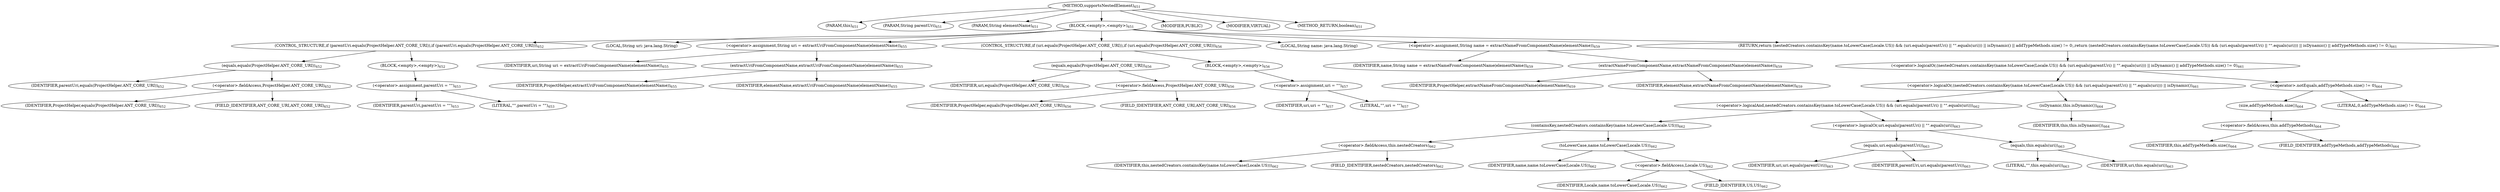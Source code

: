 digraph "supportsNestedElement" {  
"1521" [label = <(METHOD,supportsNestedElement)<SUB>651</SUB>> ]
"36" [label = <(PARAM,this)<SUB>651</SUB>> ]
"1522" [label = <(PARAM,String parentUri)<SUB>651</SUB>> ]
"1523" [label = <(PARAM,String elementName)<SUB>651</SUB>> ]
"1524" [label = <(BLOCK,&lt;empty&gt;,&lt;empty&gt;)<SUB>651</SUB>> ]
"1525" [label = <(CONTROL_STRUCTURE,if (parentUri.equals(ProjectHelper.ANT_CORE_URI)),if (parentUri.equals(ProjectHelper.ANT_CORE_URI)))<SUB>652</SUB>> ]
"1526" [label = <(equals,equals(ProjectHelper.ANT_CORE_URI))<SUB>652</SUB>> ]
"1527" [label = <(IDENTIFIER,parentUri,equals(ProjectHelper.ANT_CORE_URI))<SUB>652</SUB>> ]
"1528" [label = <(&lt;operator&gt;.fieldAccess,ProjectHelper.ANT_CORE_URI)<SUB>652</SUB>> ]
"1529" [label = <(IDENTIFIER,ProjectHelper,equals(ProjectHelper.ANT_CORE_URI))<SUB>652</SUB>> ]
"1530" [label = <(FIELD_IDENTIFIER,ANT_CORE_URI,ANT_CORE_URI)<SUB>652</SUB>> ]
"1531" [label = <(BLOCK,&lt;empty&gt;,&lt;empty&gt;)<SUB>652</SUB>> ]
"1532" [label = <(&lt;operator&gt;.assignment,parentUri = &quot;&quot;)<SUB>653</SUB>> ]
"1533" [label = <(IDENTIFIER,parentUri,parentUri = &quot;&quot;)<SUB>653</SUB>> ]
"1534" [label = <(LITERAL,&quot;&quot;,parentUri = &quot;&quot;)<SUB>653</SUB>> ]
"1535" [label = <(LOCAL,String uri: java.lang.String)> ]
"1536" [label = <(&lt;operator&gt;.assignment,String uri = extractUriFromComponentName(elementName))<SUB>655</SUB>> ]
"1537" [label = <(IDENTIFIER,uri,String uri = extractUriFromComponentName(elementName))<SUB>655</SUB>> ]
"1538" [label = <(extractUriFromComponentName,extractUriFromComponentName(elementName))<SUB>655</SUB>> ]
"1539" [label = <(IDENTIFIER,ProjectHelper,extractUriFromComponentName(elementName))<SUB>655</SUB>> ]
"1540" [label = <(IDENTIFIER,elementName,extractUriFromComponentName(elementName))<SUB>655</SUB>> ]
"1541" [label = <(CONTROL_STRUCTURE,if (uri.equals(ProjectHelper.ANT_CORE_URI)),if (uri.equals(ProjectHelper.ANT_CORE_URI)))<SUB>656</SUB>> ]
"1542" [label = <(equals,equals(ProjectHelper.ANT_CORE_URI))<SUB>656</SUB>> ]
"1543" [label = <(IDENTIFIER,uri,equals(ProjectHelper.ANT_CORE_URI))<SUB>656</SUB>> ]
"1544" [label = <(&lt;operator&gt;.fieldAccess,ProjectHelper.ANT_CORE_URI)<SUB>656</SUB>> ]
"1545" [label = <(IDENTIFIER,ProjectHelper,equals(ProjectHelper.ANT_CORE_URI))<SUB>656</SUB>> ]
"1546" [label = <(FIELD_IDENTIFIER,ANT_CORE_URI,ANT_CORE_URI)<SUB>656</SUB>> ]
"1547" [label = <(BLOCK,&lt;empty&gt;,&lt;empty&gt;)<SUB>656</SUB>> ]
"1548" [label = <(&lt;operator&gt;.assignment,uri = &quot;&quot;)<SUB>657</SUB>> ]
"1549" [label = <(IDENTIFIER,uri,uri = &quot;&quot;)<SUB>657</SUB>> ]
"1550" [label = <(LITERAL,&quot;&quot;,uri = &quot;&quot;)<SUB>657</SUB>> ]
"1551" [label = <(LOCAL,String name: java.lang.String)> ]
"1552" [label = <(&lt;operator&gt;.assignment,String name = extractNameFromComponentName(elementName))<SUB>659</SUB>> ]
"1553" [label = <(IDENTIFIER,name,String name = extractNameFromComponentName(elementName))<SUB>659</SUB>> ]
"1554" [label = <(extractNameFromComponentName,extractNameFromComponentName(elementName))<SUB>659</SUB>> ]
"1555" [label = <(IDENTIFIER,ProjectHelper,extractNameFromComponentName(elementName))<SUB>659</SUB>> ]
"1556" [label = <(IDENTIFIER,elementName,extractNameFromComponentName(elementName))<SUB>659</SUB>> ]
"1557" [label = <(RETURN,return (nestedCreators.containsKey(name.toLowerCase(Locale.US)) &amp;&amp; (uri.equals(parentUri) || &quot;&quot;.equals(uri))) || isDynamic() || addTypeMethods.size() != 0;,return (nestedCreators.containsKey(name.toLowerCase(Locale.US)) &amp;&amp; (uri.equals(parentUri) || &quot;&quot;.equals(uri))) || isDynamic() || addTypeMethods.size() != 0;)<SUB>661</SUB>> ]
"1558" [label = <(&lt;operator&gt;.logicalOr,(nestedCreators.containsKey(name.toLowerCase(Locale.US)) &amp;&amp; (uri.equals(parentUri) || &quot;&quot;.equals(uri))) || isDynamic() || addTypeMethods.size() != 0)<SUB>661</SUB>> ]
"1559" [label = <(&lt;operator&gt;.logicalOr,(nestedCreators.containsKey(name.toLowerCase(Locale.US)) &amp;&amp; (uri.equals(parentUri) || &quot;&quot;.equals(uri))) || isDynamic())<SUB>661</SUB>> ]
"1560" [label = <(&lt;operator&gt;.logicalAnd,nestedCreators.containsKey(name.toLowerCase(Locale.US)) &amp;&amp; (uri.equals(parentUri) || &quot;&quot;.equals(uri)))<SUB>662</SUB>> ]
"1561" [label = <(containsKey,nestedCreators.containsKey(name.toLowerCase(Locale.US)))<SUB>662</SUB>> ]
"1562" [label = <(&lt;operator&gt;.fieldAccess,this.nestedCreators)<SUB>662</SUB>> ]
"1563" [label = <(IDENTIFIER,this,nestedCreators.containsKey(name.toLowerCase(Locale.US)))<SUB>662</SUB>> ]
"1564" [label = <(FIELD_IDENTIFIER,nestedCreators,nestedCreators)<SUB>662</SUB>> ]
"1565" [label = <(toLowerCase,name.toLowerCase(Locale.US))<SUB>662</SUB>> ]
"1566" [label = <(IDENTIFIER,name,name.toLowerCase(Locale.US))<SUB>662</SUB>> ]
"1567" [label = <(&lt;operator&gt;.fieldAccess,Locale.US)<SUB>662</SUB>> ]
"1568" [label = <(IDENTIFIER,Locale,name.toLowerCase(Locale.US))<SUB>662</SUB>> ]
"1569" [label = <(FIELD_IDENTIFIER,US,US)<SUB>662</SUB>> ]
"1570" [label = <(&lt;operator&gt;.logicalOr,uri.equals(parentUri) || &quot;&quot;.equals(uri))<SUB>663</SUB>> ]
"1571" [label = <(equals,uri.equals(parentUri))<SUB>663</SUB>> ]
"1572" [label = <(IDENTIFIER,uri,uri.equals(parentUri))<SUB>663</SUB>> ]
"1573" [label = <(IDENTIFIER,parentUri,uri.equals(parentUri))<SUB>663</SUB>> ]
"1574" [label = <(equals,this.equals(uri))<SUB>663</SUB>> ]
"1575" [label = <(LITERAL,&quot;&quot;,this.equals(uri))<SUB>663</SUB>> ]
"1576" [label = <(IDENTIFIER,uri,this.equals(uri))<SUB>663</SUB>> ]
"1577" [label = <(isDynamic,this.isDynamic())<SUB>664</SUB>> ]
"35" [label = <(IDENTIFIER,this,this.isDynamic())<SUB>664</SUB>> ]
"1578" [label = <(&lt;operator&gt;.notEquals,addTypeMethods.size() != 0)<SUB>664</SUB>> ]
"1579" [label = <(size,addTypeMethods.size())<SUB>664</SUB>> ]
"1580" [label = <(&lt;operator&gt;.fieldAccess,this.addTypeMethods)<SUB>664</SUB>> ]
"1581" [label = <(IDENTIFIER,this,addTypeMethods.size())<SUB>664</SUB>> ]
"1582" [label = <(FIELD_IDENTIFIER,addTypeMethods,addTypeMethods)<SUB>664</SUB>> ]
"1583" [label = <(LITERAL,0,addTypeMethods.size() != 0)<SUB>664</SUB>> ]
"1584" [label = <(MODIFIER,PUBLIC)> ]
"1585" [label = <(MODIFIER,VIRTUAL)> ]
"1586" [label = <(METHOD_RETURN,boolean)<SUB>651</SUB>> ]
  "1521" -> "36" 
  "1521" -> "1522" 
  "1521" -> "1523" 
  "1521" -> "1524" 
  "1521" -> "1584" 
  "1521" -> "1585" 
  "1521" -> "1586" 
  "1524" -> "1525" 
  "1524" -> "1535" 
  "1524" -> "1536" 
  "1524" -> "1541" 
  "1524" -> "1551" 
  "1524" -> "1552" 
  "1524" -> "1557" 
  "1525" -> "1526" 
  "1525" -> "1531" 
  "1526" -> "1527" 
  "1526" -> "1528" 
  "1528" -> "1529" 
  "1528" -> "1530" 
  "1531" -> "1532" 
  "1532" -> "1533" 
  "1532" -> "1534" 
  "1536" -> "1537" 
  "1536" -> "1538" 
  "1538" -> "1539" 
  "1538" -> "1540" 
  "1541" -> "1542" 
  "1541" -> "1547" 
  "1542" -> "1543" 
  "1542" -> "1544" 
  "1544" -> "1545" 
  "1544" -> "1546" 
  "1547" -> "1548" 
  "1548" -> "1549" 
  "1548" -> "1550" 
  "1552" -> "1553" 
  "1552" -> "1554" 
  "1554" -> "1555" 
  "1554" -> "1556" 
  "1557" -> "1558" 
  "1558" -> "1559" 
  "1558" -> "1578" 
  "1559" -> "1560" 
  "1559" -> "1577" 
  "1560" -> "1561" 
  "1560" -> "1570" 
  "1561" -> "1562" 
  "1561" -> "1565" 
  "1562" -> "1563" 
  "1562" -> "1564" 
  "1565" -> "1566" 
  "1565" -> "1567" 
  "1567" -> "1568" 
  "1567" -> "1569" 
  "1570" -> "1571" 
  "1570" -> "1574" 
  "1571" -> "1572" 
  "1571" -> "1573" 
  "1574" -> "1575" 
  "1574" -> "1576" 
  "1577" -> "35" 
  "1578" -> "1579" 
  "1578" -> "1583" 
  "1579" -> "1580" 
  "1580" -> "1581" 
  "1580" -> "1582" 
}
